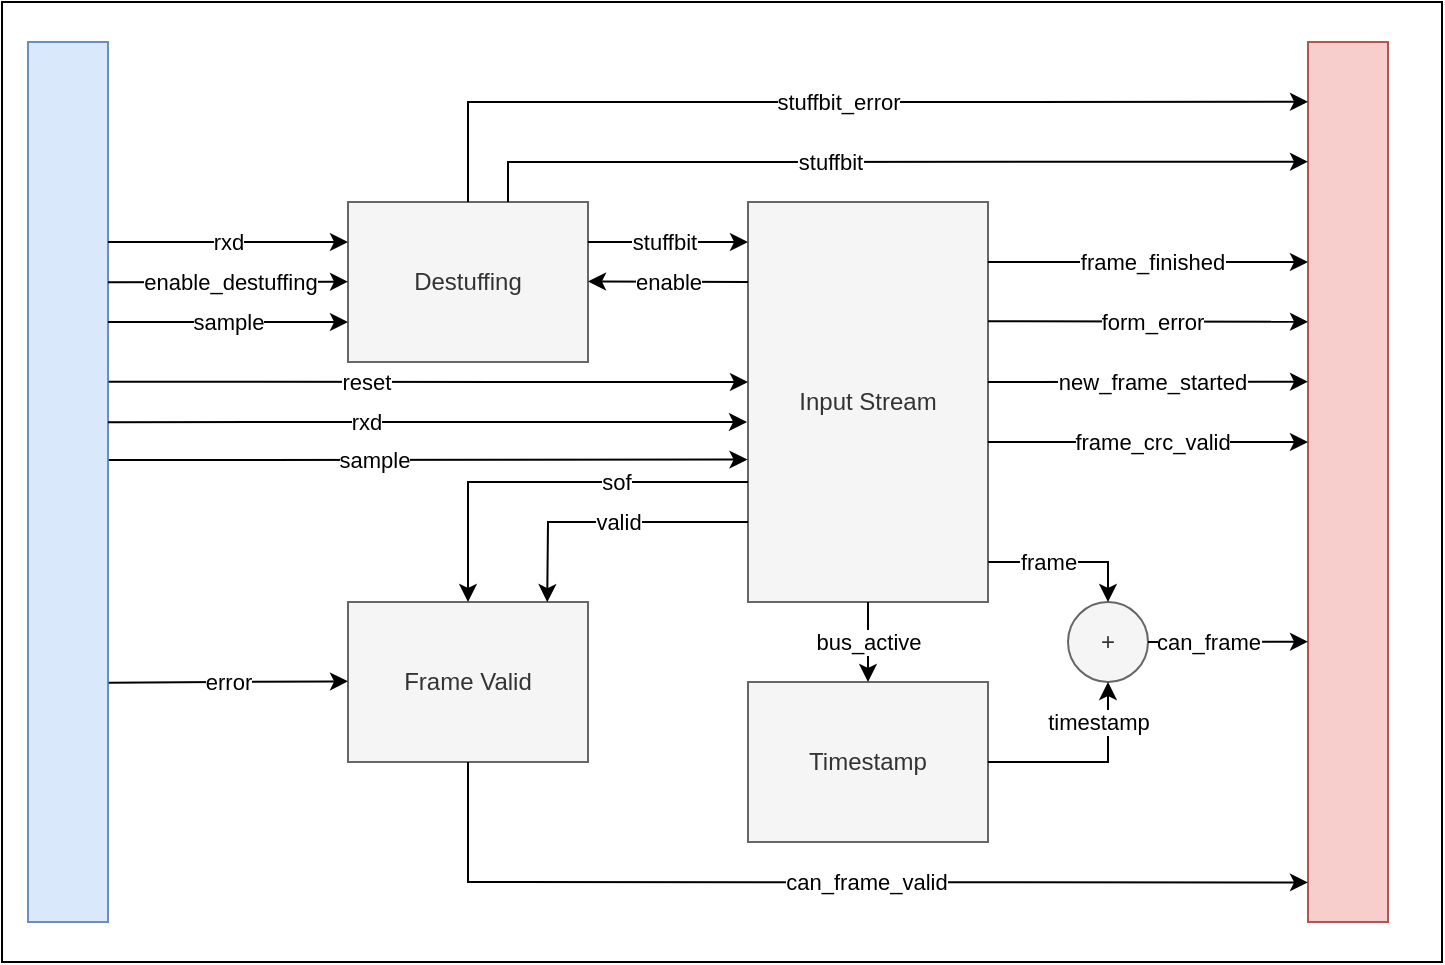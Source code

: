 <mxfile version="24.7.17">
  <diagram name="Seite-1" id="mmVFbm4cMAVVyecQt9Rj">
    <mxGraphModel dx="1434" dy="835" grid="1" gridSize="10" guides="1" tooltips="1" connect="1" arrows="1" fold="1" page="1" pageScale="1" pageWidth="827" pageHeight="1169" math="0" shadow="0">
      <root>
        <mxCell id="0" />
        <mxCell id="1" parent="0" />
        <mxCell id="66y-Tx_UTebIJxqHwfio-60" value="" style="rounded=0;whiteSpace=wrap;html=1;" parent="1" vertex="1">
          <mxGeometry x="107" y="180" width="720" height="480" as="geometry" />
        </mxCell>
        <mxCell id="66y-Tx_UTebIJxqHwfio-1" value="Destuffing" style="rounded=0;whiteSpace=wrap;html=1;fillColor=#f5f5f5;fontColor=#333333;strokeColor=#666666;" parent="1" vertex="1">
          <mxGeometry x="280" y="280" width="120" height="80" as="geometry" />
        </mxCell>
        <mxCell id="66y-Tx_UTebIJxqHwfio-2" value="Timestamp" style="rounded=0;whiteSpace=wrap;html=1;fillColor=#f5f5f5;fontColor=#333333;strokeColor=#666666;" parent="1" vertex="1">
          <mxGeometry x="480" y="520" width="120" height="80" as="geometry" />
        </mxCell>
        <mxCell id="66y-Tx_UTebIJxqHwfio-3" value="Input Stream" style="rounded=0;whiteSpace=wrap;html=1;fillColor=#f5f5f5;fontColor=#333333;strokeColor=#666666;" parent="1" vertex="1">
          <mxGeometry x="480" y="280" width="120" height="200" as="geometry" />
        </mxCell>
        <mxCell id="66y-Tx_UTebIJxqHwfio-4" value="Frame Valid" style="rounded=0;whiteSpace=wrap;html=1;fillColor=#f5f5f5;fontColor=#333333;strokeColor=#666666;" parent="1" vertex="1">
          <mxGeometry x="280" y="480" width="120" height="80" as="geometry" />
        </mxCell>
        <mxCell id="66y-Tx_UTebIJxqHwfio-5" value="" style="rounded=0;whiteSpace=wrap;html=1;fillColor=#dae8fc;strokeColor=#6c8ebf;" parent="1" vertex="1">
          <mxGeometry x="120" y="200" width="40" height="440" as="geometry" />
        </mxCell>
        <mxCell id="66y-Tx_UTebIJxqHwfio-6" value="c&lt;span style=&quot;color: rgba(0, 0, 0, 0); font-family: monospace; font-size: 0px; text-align: start; background-color: rgb(251, 251, 251);&quot;&gt;%3CmxGraphModel%3E%3Croot%3E%3CmxCell%20id%3D%220%22%2F%3E%3CmxCell%20id%3D%221%22%20parent%3D%220%22%2F%3E%3CmxCell%20id%3D%222%22%20value%3D%22Timestamp%22%20style%3D%22rounded%3D0%3BwhiteSpace%3Dwrap%3Bhtml%3D1%3BfillColor%3D%23f5f5f5%3BfontColor%3D%23333333%3BstrokeColor%3D%23666666%3B%22%20vertex%3D%221%22%20parent%3D%221%22%3E%3CmxGeometry%20x%3D%22280%22%20y%3D%22440%22%20width%3D%22120%22%20height%3D%2280%22%20as%3D%22geometry%22%2F%3E%3C%2FmxCell%3E%3C%2Froot%3E%3C%2FmxGraphModel%3E&lt;/span&gt;" style="endArrow=classic;html=1;rounded=0;exitX=1.096;exitY=0.226;exitDx=0;exitDy=0;exitPerimeter=0;" parent="1" edge="1">
          <mxGeometry width="50" height="50" relative="1" as="geometry">
            <mxPoint x="160.0" y="300.0" as="sourcePoint" />
            <mxPoint x="280" y="300" as="targetPoint" />
          </mxGeometry>
        </mxCell>
        <mxCell id="66y-Tx_UTebIJxqHwfio-7" value="rxd" style="edgeLabel;html=1;align=center;verticalAlign=middle;resizable=0;points=[];" parent="66y-Tx_UTebIJxqHwfio-6" vertex="1" connectable="0">
          <mxGeometry x="0.109" relative="1" as="geometry">
            <mxPoint x="-7" as="offset" />
          </mxGeometry>
        </mxCell>
        <mxCell id="66y-Tx_UTebIJxqHwfio-8" value="c&lt;span style=&quot;color: rgba(0, 0, 0, 0); font-family: monospace; font-size: 0px; text-align: start; background-color: rgb(251, 251, 251);&quot;&gt;%3CmxGraphModel%3E%3Croot%3E%3CmxCell%20id%3D%220%22%2F%3E%3CmxCell%20id%3D%221%22%20parent%3D%220%22%2F%3E%3CmxCell%20id%3D%222%22%20value%3D%22Timestamp%22%20style%3D%22rounded%3D0%3BwhiteSpace%3Dwrap%3Bhtml%3D1%3BfillColor%3D%23f5f5f5%3BfontColor%3D%23333333%3BstrokeColor%3D%23666666%3B%22%20vertex%3D%221%22%20parent%3D%221%22%3E%3CmxGeometry%20x%3D%22280%22%20y%3D%22440%22%20width%3D%22120%22%20height%3D%2280%22%20as%3D%22geometry%22%2F%3E%3C%2FmxCell%3E%3C%2Froot%3E%3C%2FmxGraphModel%3E&lt;/span&gt;" style="endArrow=classic;html=1;rounded=0;" parent="1" edge="1">
          <mxGeometry width="50" height="50" relative="1" as="geometry">
            <mxPoint x="160" y="340" as="sourcePoint" />
            <mxPoint x="280" y="340" as="targetPoint" />
          </mxGeometry>
        </mxCell>
        <mxCell id="66y-Tx_UTebIJxqHwfio-9" value="sample" style="edgeLabel;html=1;align=center;verticalAlign=middle;resizable=0;points=[];" parent="66y-Tx_UTebIJxqHwfio-8" vertex="1" connectable="0">
          <mxGeometry x="0.109" relative="1" as="geometry">
            <mxPoint x="-7" as="offset" />
          </mxGeometry>
        </mxCell>
        <mxCell id="66y-Tx_UTebIJxqHwfio-10" value="" style="endArrow=classic;html=1;rounded=0;" parent="1" edge="1">
          <mxGeometry width="50" height="50" relative="1" as="geometry">
            <mxPoint x="160" y="320.1" as="sourcePoint" />
            <mxPoint x="280" y="319.86" as="targetPoint" />
          </mxGeometry>
        </mxCell>
        <mxCell id="66y-Tx_UTebIJxqHwfio-11" value="enable_destuffing" style="edgeLabel;html=1;align=center;verticalAlign=middle;resizable=0;points=[];" parent="66y-Tx_UTebIJxqHwfio-10" vertex="1" connectable="0">
          <mxGeometry x="0.109" relative="1" as="geometry">
            <mxPoint x="-6" as="offset" />
          </mxGeometry>
        </mxCell>
        <mxCell id="66y-Tx_UTebIJxqHwfio-12" value="c&lt;span style=&quot;color: rgba(0, 0, 0, 0); font-family: monospace; font-size: 0px; text-align: start; background-color: rgb(251, 251, 251);&quot;&gt;%3CmxGraphModel%3E%3Croot%3E%3CmxCell%20id%3D%220%22%2F%3E%3CmxCell%20id%3D%221%22%20parent%3D%220%22%2F%3E%3CmxCell%20id%3D%222%22%20value%3D%22Timestamp%22%20style%3D%22rounded%3D0%3BwhiteSpace%3Dwrap%3Bhtml%3D1%3BfillColor%3D%23f5f5f5%3BfontColor%3D%23333333%3BstrokeColor%3D%23666666%3B%22%20vertex%3D%221%22%20parent%3D%221%22%3E%3CmxGeometry%20x%3D%22280%22%20y%3D%22440%22%20width%3D%22120%22%20height%3D%2280%22%20as%3D%22geometry%22%2F%3E%3C%2FmxCell%3E%3C%2Froot%3E%3C%2FmxGraphModel%3E&lt;/span&gt;" style="endArrow=classic;html=1;rounded=0;" parent="1" edge="1">
          <mxGeometry width="50" height="50" relative="1" as="geometry">
            <mxPoint x="400" y="300" as="sourcePoint" />
            <mxPoint x="480" y="300" as="targetPoint" />
          </mxGeometry>
        </mxCell>
        <mxCell id="66y-Tx_UTebIJxqHwfio-13" value="stuffbit" style="edgeLabel;html=1;align=center;verticalAlign=middle;resizable=0;points=[];" parent="66y-Tx_UTebIJxqHwfio-12" vertex="1" connectable="0">
          <mxGeometry x="0.109" relative="1" as="geometry">
            <mxPoint x="-7" as="offset" />
          </mxGeometry>
        </mxCell>
        <mxCell id="66y-Tx_UTebIJxqHwfio-14" value="" style="rounded=0;whiteSpace=wrap;html=1;fillColor=#f8cecc;strokeColor=#b85450;" parent="1" vertex="1">
          <mxGeometry x="760" y="200" width="40" height="440" as="geometry" />
        </mxCell>
        <mxCell id="66y-Tx_UTebIJxqHwfio-15" value="" style="endArrow=classic;html=1;rounded=0;entryX=0;entryY=0.136;entryDx=0;entryDy=0;entryPerimeter=0;" parent="1" target="66y-Tx_UTebIJxqHwfio-14" edge="1">
          <mxGeometry width="50" height="50" relative="1" as="geometry">
            <mxPoint x="360" y="280" as="sourcePoint" />
            <mxPoint x="720" y="260" as="targetPoint" />
            <Array as="points">
              <mxPoint x="360" y="260" />
            </Array>
          </mxGeometry>
        </mxCell>
        <mxCell id="66y-Tx_UTebIJxqHwfio-16" value="stuffbit" style="edgeLabel;html=1;align=center;verticalAlign=middle;resizable=0;points=[];" parent="66y-Tx_UTebIJxqHwfio-15" vertex="1" connectable="0">
          <mxGeometry x="0.109" relative="1" as="geometry">
            <mxPoint x="-52" as="offset" />
          </mxGeometry>
        </mxCell>
        <mxCell id="66y-Tx_UTebIJxqHwfio-17" value="stuffbit_error" style="endArrow=classic;html=1;rounded=0;exitX=0.5;exitY=0;exitDx=0;exitDy=0;entryX=0;entryY=0.068;entryDx=0;entryDy=0;entryPerimeter=0;" parent="1" source="66y-Tx_UTebIJxqHwfio-1" target="66y-Tx_UTebIJxqHwfio-14" edge="1">
          <mxGeometry width="50" height="50" relative="1" as="geometry">
            <mxPoint x="360" y="250" as="sourcePoint" />
            <mxPoint x="720" y="230" as="targetPoint" />
            <Array as="points">
              <mxPoint x="340" y="230" />
            </Array>
          </mxGeometry>
        </mxCell>
        <mxCell id="66y-Tx_UTebIJxqHwfio-19" value="" style="endArrow=classic;html=1;rounded=0;entryX=0.5;entryY=0;entryDx=0;entryDy=0;" parent="1" target="66y-Tx_UTebIJxqHwfio-2" edge="1">
          <mxGeometry width="50" height="50" relative="1" as="geometry">
            <mxPoint x="540" y="480" as="sourcePoint" />
            <mxPoint x="539.71" y="509.76" as="targetPoint" />
          </mxGeometry>
        </mxCell>
        <mxCell id="66y-Tx_UTebIJxqHwfio-20" value="bus_active" style="edgeLabel;html=1;align=center;verticalAlign=middle;resizable=0;points=[];" parent="66y-Tx_UTebIJxqHwfio-19" vertex="1" connectable="0">
          <mxGeometry x="0.109" relative="1" as="geometry">
            <mxPoint y="-2" as="offset" />
          </mxGeometry>
        </mxCell>
        <mxCell id="66y-Tx_UTebIJxqHwfio-21" value="" style="endArrow=classic;html=1;rounded=0;entryX=-0.004;entryY=0.55;entryDx=0;entryDy=0;entryPerimeter=0;exitX=1;exitY=0.432;exitDx=0;exitDy=0;exitPerimeter=0;" parent="1" source="66y-Tx_UTebIJxqHwfio-5" target="66y-Tx_UTebIJxqHwfio-3" edge="1">
          <mxGeometry width="50" height="50" relative="1" as="geometry">
            <mxPoint x="200" y="390" as="sourcePoint" />
            <mxPoint x="480" y="401.2" as="targetPoint" />
            <Array as="points">
              <mxPoint x="430" y="390" />
              <mxPoint x="440" y="390" />
              <mxPoint x="460" y="390" />
            </Array>
          </mxGeometry>
        </mxCell>
        <mxCell id="66y-Tx_UTebIJxqHwfio-23" value="rxd" style="edgeLabel;html=1;align=center;verticalAlign=middle;resizable=0;points=[];" parent="66y-Tx_UTebIJxqHwfio-21" vertex="1" connectable="0">
          <mxGeometry x="0.022" y="-2" relative="1" as="geometry">
            <mxPoint x="-35" y="-2" as="offset" />
          </mxGeometry>
        </mxCell>
        <mxCell id="66y-Tx_UTebIJxqHwfio-29" value="c&lt;span style=&quot;color: rgba(0, 0, 0, 0); font-family: monospace; font-size: 0px; text-align: start; background-color: rgb(251, 251, 251);&quot;&gt;%3CmxGraphModel%3E%3Croot%3E%3CmxCell%20id%3D%220%22%2F%3E%3CmxCell%20id%3D%221%22%20parent%3D%220%22%2F%3E%3CmxCell%20id%3D%222%22%20value%3D%22Timestamp%22%20style%3D%22rounded%3D0%3BwhiteSpace%3Dwrap%3Bhtml%3D1%3BfillColor%3D%23f5f5f5%3BfontColor%3D%23333333%3BstrokeColor%3D%23666666%3B%22%20vertex%3D%221%22%20parent%3D%221%22%3E%3CmxGeometry%20x%3D%22280%22%20y%3D%22440%22%20width%3D%22120%22%20height%3D%2280%22%20as%3D%22geometry%22%2F%3E%3C%2FmxCell%3E%3C%2Froot%3E%3C%2FmxGraphModel%3E&lt;/span&gt;" style="endArrow=classic;html=1;rounded=0;entryX=0;entryY=0.25;entryDx=0;entryDy=0;" parent="1" target="66y-Tx_UTebIJxqHwfio-14" edge="1">
          <mxGeometry width="50" height="50" relative="1" as="geometry">
            <mxPoint x="600" y="310" as="sourcePoint" />
            <mxPoint x="720" y="310" as="targetPoint" />
          </mxGeometry>
        </mxCell>
        <mxCell id="66y-Tx_UTebIJxqHwfio-30" value="frame_finished" style="edgeLabel;html=1;align=center;verticalAlign=middle;resizable=0;points=[];" parent="66y-Tx_UTebIJxqHwfio-29" vertex="1" connectable="0">
          <mxGeometry x="0.109" relative="1" as="geometry">
            <mxPoint x="-7" as="offset" />
          </mxGeometry>
        </mxCell>
        <mxCell id="66y-Tx_UTebIJxqHwfio-32" value="c&lt;span style=&quot;color: rgba(0, 0, 0, 0); font-family: monospace; font-size: 0px; text-align: start; background-color: rgb(251, 251, 251);&quot;&gt;%3CmxGraphModel%3E%3Croot%3E%3CmxCell%20id%3D%220%22%2F%3E%3CmxCell%20id%3D%221%22%20parent%3D%220%22%2F%3E%3CmxCell%20id%3D%222%22%20value%3D%22Timestamp%22%20style%3D%22rounded%3D0%3BwhiteSpace%3Dwrap%3Bhtml%3D1%3BfillColor%3D%23f5f5f5%3BfontColor%3D%23333333%3BstrokeColor%3D%23666666%3B%22%20vertex%3D%221%22%20parent%3D%221%22%3E%3CmxGeometry%20x%3D%22280%22%20y%3D%22440%22%20width%3D%22120%22%20height%3D%2280%22%20as%3D%22geometry%22%2F%3E%3C%2FmxCell%3E%3C%2Froot%3E%3C%2FmxGraphModel%3E&lt;/span&gt;" style="endArrow=classic;html=1;rounded=0;entryX=0;entryY=0.318;entryDx=0;entryDy=0;entryPerimeter=0;" parent="1" target="66y-Tx_UTebIJxqHwfio-14" edge="1">
          <mxGeometry width="50" height="50" relative="1" as="geometry">
            <mxPoint x="600" y="339.66" as="sourcePoint" />
            <mxPoint x="720" y="339.66" as="targetPoint" />
          </mxGeometry>
        </mxCell>
        <mxCell id="66y-Tx_UTebIJxqHwfio-33" value="form_error" style="edgeLabel;html=1;align=center;verticalAlign=middle;resizable=0;points=[];" parent="66y-Tx_UTebIJxqHwfio-32" vertex="1" connectable="0">
          <mxGeometry x="0.109" relative="1" as="geometry">
            <mxPoint x="-7" as="offset" />
          </mxGeometry>
        </mxCell>
        <mxCell id="66y-Tx_UTebIJxqHwfio-34" value="enable" style="endArrow=classic;html=1;rounded=0;" parent="1" edge="1">
          <mxGeometry width="50" height="50" relative="1" as="geometry">
            <mxPoint x="480" y="320" as="sourcePoint" />
            <mxPoint x="400" y="319.71" as="targetPoint" />
          </mxGeometry>
        </mxCell>
        <mxCell id="66y-Tx_UTebIJxqHwfio-36" value="" style="endArrow=classic;html=1;rounded=0;entryX=0.5;entryY=0;entryDx=0;entryDy=0;" parent="1" target="66y-Tx_UTebIJxqHwfio-4" edge="1">
          <mxGeometry width="50" height="50" relative="1" as="geometry">
            <mxPoint x="480" y="420" as="sourcePoint" />
            <mxPoint x="320" y="420" as="targetPoint" />
            <Array as="points">
              <mxPoint x="340" y="420" />
            </Array>
          </mxGeometry>
        </mxCell>
        <mxCell id="66y-Tx_UTebIJxqHwfio-37" value="sof" style="edgeLabel;html=1;align=center;verticalAlign=middle;resizable=0;points=[];rotation=0;" parent="66y-Tx_UTebIJxqHwfio-36" vertex="1" connectable="0">
          <mxGeometry x="0.109" relative="1" as="geometry">
            <mxPoint x="45" as="offset" />
          </mxGeometry>
        </mxCell>
        <mxCell id="66y-Tx_UTebIJxqHwfio-39" value="c&lt;span style=&quot;color: rgba(0, 0, 0, 0); font-family: monospace; font-size: 0px; text-align: start; background-color: rgb(251, 251, 251);&quot;&gt;%3CmxGraphModel%3E%3Croot%3E%3CmxCell%20id%3D%220%22%2F%3E%3CmxCell%20id%3D%221%22%20parent%3D%220%22%2F%3E%3CmxCell%20id%3D%222%22%20value%3D%22Timestamp%22%20style%3D%22rounded%3D0%3BwhiteSpace%3Dwrap%3Bhtml%3D1%3BfillColor%3D%23f5f5f5%3BfontColor%3D%23333333%3BstrokeColor%3D%23666666%3B%22%20vertex%3D%221%22%20parent%3D%221%22%3E%3CmxGeometry%20x%3D%22280%22%20y%3D%22440%22%20width%3D%22120%22%20height%3D%2280%22%20as%3D%22geometry%22%2F%3E%3C%2FmxCell%3E%3C%2Froot%3E%3C%2FmxGraphModel%3E&lt;/span&gt;" style="endArrow=classic;html=1;rounded=0;entryX=0;entryY=0.386;entryDx=0;entryDy=0;entryPerimeter=0;" parent="1" target="66y-Tx_UTebIJxqHwfio-14" edge="1">
          <mxGeometry width="50" height="50" relative="1" as="geometry">
            <mxPoint x="600" y="370" as="sourcePoint" />
            <mxPoint x="720" y="370" as="targetPoint" />
          </mxGeometry>
        </mxCell>
        <mxCell id="66y-Tx_UTebIJxqHwfio-40" value="new_frame_started" style="edgeLabel;html=1;align=center;verticalAlign=middle;resizable=0;points=[];" parent="66y-Tx_UTebIJxqHwfio-39" vertex="1" connectable="0">
          <mxGeometry x="0.109" relative="1" as="geometry">
            <mxPoint x="-7" as="offset" />
          </mxGeometry>
        </mxCell>
        <mxCell id="66y-Tx_UTebIJxqHwfio-41" value="" style="endArrow=classic;html=1;rounded=0;entryX=0.83;entryY=0.001;entryDx=0;entryDy=0;entryPerimeter=0;" parent="1" target="66y-Tx_UTebIJxqHwfio-4" edge="1">
          <mxGeometry width="50" height="50" relative="1" as="geometry">
            <mxPoint x="480" y="440" as="sourcePoint" />
            <mxPoint x="360" y="440" as="targetPoint" />
            <Array as="points">
              <mxPoint x="380" y="440" />
            </Array>
          </mxGeometry>
        </mxCell>
        <mxCell id="66y-Tx_UTebIJxqHwfio-42" value="valid" style="edgeLabel;html=1;align=center;verticalAlign=middle;resizable=0;points=[];rotation=0;" parent="66y-Tx_UTebIJxqHwfio-41" vertex="1" connectable="0">
          <mxGeometry x="0.109" relative="1" as="geometry">
            <mxPoint x="12" as="offset" />
          </mxGeometry>
        </mxCell>
        <mxCell id="66y-Tx_UTebIJxqHwfio-43" value="c&lt;span style=&quot;color: rgba(0, 0, 0, 0); font-family: monospace; font-size: 0px; text-align: start; background-color: rgb(251, 251, 251);&quot;&gt;%3CmxGraphModel%3E%3Croot%3E%3CmxCell%20id%3D%220%22%2F%3E%3CmxCell%20id%3D%221%22%20parent%3D%220%22%2F%3E%3CmxCell%20id%3D%222%22%20value%3D%22Timestamp%22%20style%3D%22rounded%3D0%3BwhiteSpace%3Dwrap%3Bhtml%3D1%3BfillColor%3D%23f5f5f5%3BfontColor%3D%23333333%3BstrokeColor%3D%23666666%3B%22%20vertex%3D%221%22%20parent%3D%221%22%3E%3CmxGeometry%20x%3D%22280%22%20y%3D%22440%22%20width%3D%22120%22%20height%3D%2280%22%20as%3D%22geometry%22%2F%3E%3C%2FmxCell%3E%3C%2Froot%3E%3C%2FmxGraphModel%3E&lt;/span&gt;" style="endArrow=classic;html=1;rounded=0;exitX=0.5;exitY=1;exitDx=0;exitDy=0;entryX=0;entryY=0.955;entryDx=0;entryDy=0;entryPerimeter=0;" parent="1" source="66y-Tx_UTebIJxqHwfio-4" target="66y-Tx_UTebIJxqHwfio-14" edge="1">
          <mxGeometry width="50" height="50" relative="1" as="geometry">
            <mxPoint x="354" y="620" as="sourcePoint" />
            <mxPoint x="720" y="620" as="targetPoint" />
            <Array as="points">
              <mxPoint x="340" y="620" />
            </Array>
          </mxGeometry>
        </mxCell>
        <mxCell id="66y-Tx_UTebIJxqHwfio-44" value="can_frame_valid" style="edgeLabel;html=1;align=center;verticalAlign=middle;resizable=0;points=[];" parent="66y-Tx_UTebIJxqHwfio-43" vertex="1" connectable="0">
          <mxGeometry x="0.109" relative="1" as="geometry">
            <mxPoint x="-7" as="offset" />
          </mxGeometry>
        </mxCell>
        <mxCell id="66y-Tx_UTebIJxqHwfio-47" value="c&lt;span style=&quot;color: rgba(0, 0, 0, 0); font-family: monospace; font-size: 0px; text-align: start; background-color: rgb(251, 251, 251);&quot;&gt;%3CmxGraphModel%3E%3Croot%3E%3CmxCell%20id%3D%220%22%2F%3E%3CmxCell%20id%3D%221%22%20parent%3D%220%22%2F%3E%3CmxCell%20id%3D%222%22%20value%3D%22Timestamp%22%20style%3D%22rounded%3D0%3BwhiteSpace%3Dwrap%3Bhtml%3D1%3BfillColor%3D%23f5f5f5%3BfontColor%3D%23333333%3BstrokeColor%3D%23666666%3B%22%20vertex%3D%221%22%20parent%3D%221%22%3E%3CmxGeometry%20x%3D%22280%22%20y%3D%22440%22%20width%3D%22120%22%20height%3D%2280%22%20as%3D%22geometry%22%2F%3E%3C%2FmxCell%3E%3C%2Froot%3E%3C%2FmxGraphModel%3E&lt;/span&gt;" style="endArrow=classic;html=1;rounded=0;exitX=1.009;exitY=0.728;exitDx=0;exitDy=0;exitPerimeter=0;" parent="1" source="66y-Tx_UTebIJxqHwfio-5" edge="1">
          <mxGeometry width="50" height="50" relative="1" as="geometry">
            <mxPoint x="200" y="519.66" as="sourcePoint" />
            <mxPoint x="280" y="519.66" as="targetPoint" />
          </mxGeometry>
        </mxCell>
        <mxCell id="66y-Tx_UTebIJxqHwfio-48" value="error" style="edgeLabel;html=1;align=center;verticalAlign=middle;resizable=0;points=[];" parent="66y-Tx_UTebIJxqHwfio-47" vertex="1" connectable="0">
          <mxGeometry x="0.109" relative="1" as="geometry">
            <mxPoint x="-7" as="offset" />
          </mxGeometry>
        </mxCell>
        <mxCell id="66y-Tx_UTebIJxqHwfio-50" value="" style="endArrow=classic;html=1;rounded=0;entryX=-0.002;entryY=0.644;entryDx=0;entryDy=0;entryPerimeter=0;exitX=1.01;exitY=0.475;exitDx=0;exitDy=0;exitPerimeter=0;" parent="1" source="66y-Tx_UTebIJxqHwfio-5" target="66y-Tx_UTebIJxqHwfio-3" edge="1">
          <mxGeometry width="50" height="50" relative="1" as="geometry">
            <mxPoint x="200" y="409" as="sourcePoint" />
            <mxPoint x="280" y="399.76" as="targetPoint" />
          </mxGeometry>
        </mxCell>
        <mxCell id="66y-Tx_UTebIJxqHwfio-51" value="sample" style="edgeLabel;html=1;align=center;verticalAlign=middle;resizable=0;points=[];" parent="66y-Tx_UTebIJxqHwfio-50" vertex="1" connectable="0">
          <mxGeometry x="0.109" relative="1" as="geometry">
            <mxPoint x="-45" as="offset" />
          </mxGeometry>
        </mxCell>
        <mxCell id="66y-Tx_UTebIJxqHwfio-52" value="+" style="ellipse;whiteSpace=wrap;html=1;aspect=fixed;fillColor=#f5f5f5;fontColor=#333333;strokeColor=#666666;" parent="1" vertex="1">
          <mxGeometry x="640" y="480" width="40" height="40" as="geometry" />
        </mxCell>
        <mxCell id="66y-Tx_UTebIJxqHwfio-53" value="" style="endArrow=classic;html=1;rounded=0;exitX=1.001;exitY=0.9;exitDx=0;exitDy=0;exitPerimeter=0;entryX=0.5;entryY=0;entryDx=0;entryDy=0;" parent="1" source="66y-Tx_UTebIJxqHwfio-3" target="66y-Tx_UTebIJxqHwfio-52" edge="1">
          <mxGeometry width="50" height="50" relative="1" as="geometry">
            <mxPoint x="620" y="440" as="sourcePoint" />
            <mxPoint x="660" y="460" as="targetPoint" />
            <Array as="points">
              <mxPoint x="660" y="460" />
            </Array>
          </mxGeometry>
        </mxCell>
        <mxCell id="66y-Tx_UTebIJxqHwfio-54" value="frame" style="edgeLabel;html=1;align=center;verticalAlign=middle;resizable=0;points=[];" parent="66y-Tx_UTebIJxqHwfio-53" vertex="1" connectable="0">
          <mxGeometry x="-0.263" relative="1" as="geometry">
            <mxPoint as="offset" />
          </mxGeometry>
        </mxCell>
        <mxCell id="66y-Tx_UTebIJxqHwfio-55" value="" style="endArrow=classic;html=1;rounded=0;entryX=0.5;entryY=1;entryDx=0;entryDy=0;" parent="1" target="66y-Tx_UTebIJxqHwfio-52" edge="1">
          <mxGeometry width="50" height="50" relative="1" as="geometry">
            <mxPoint x="600" y="560" as="sourcePoint" />
            <mxPoint x="650" y="510" as="targetPoint" />
            <Array as="points">
              <mxPoint x="660" y="560" />
            </Array>
          </mxGeometry>
        </mxCell>
        <mxCell id="66y-Tx_UTebIJxqHwfio-56" value="timestamp" style="edgeLabel;html=1;align=center;verticalAlign=middle;resizable=0;points=[];" parent="66y-Tx_UTebIJxqHwfio-55" vertex="1" connectable="0">
          <mxGeometry x="-0.555" y="-2" relative="1" as="geometry">
            <mxPoint x="33" y="-22" as="offset" />
          </mxGeometry>
        </mxCell>
        <mxCell id="66y-Tx_UTebIJxqHwfio-57" value="" style="endArrow=classic;html=1;rounded=0;entryX=0;entryY=0.636;entryDx=0;entryDy=0;entryPerimeter=0;" parent="1" edge="1">
          <mxGeometry width="50" height="50" relative="1" as="geometry">
            <mxPoint x="680" y="499.99" as="sourcePoint" />
            <mxPoint x="760" y="499.83" as="targetPoint" />
          </mxGeometry>
        </mxCell>
        <mxCell id="66y-Tx_UTebIJxqHwfio-58" value="can_frame" style="edgeLabel;html=1;align=center;verticalAlign=middle;resizable=0;points=[];" parent="66y-Tx_UTebIJxqHwfio-57" vertex="1" connectable="0">
          <mxGeometry x="-0.25" relative="1" as="geometry">
            <mxPoint as="offset" />
          </mxGeometry>
        </mxCell>
        <mxCell id="66y-Tx_UTebIJxqHwfio-61" value="" style="endArrow=classic;html=1;rounded=0;entryX=-0.004;entryY=0.55;entryDx=0;entryDy=0;entryPerimeter=0;exitX=1.008;exitY=0.386;exitDx=0;exitDy=0;exitPerimeter=0;" parent="1" source="66y-Tx_UTebIJxqHwfio-5" edge="1">
          <mxGeometry width="50" height="50" relative="1" as="geometry">
            <mxPoint x="200" y="370" as="sourcePoint" />
            <mxPoint x="480" y="370" as="targetPoint" />
            <Array as="points">
              <mxPoint x="430" y="370" />
              <mxPoint x="440" y="370" />
              <mxPoint x="460" y="370" />
            </Array>
          </mxGeometry>
        </mxCell>
        <mxCell id="66y-Tx_UTebIJxqHwfio-62" value="reset" style="edgeLabel;html=1;align=center;verticalAlign=middle;resizable=0;points=[];" parent="66y-Tx_UTebIJxqHwfio-61" vertex="1" connectable="0">
          <mxGeometry x="0.022" y="-2" relative="1" as="geometry">
            <mxPoint x="-35" y="-2" as="offset" />
          </mxGeometry>
        </mxCell>
        <mxCell id="cp1p4q3RWq7OZdqqR_l_-1" value="c&lt;span style=&quot;color: rgba(0, 0, 0, 0); font-family: monospace; font-size: 0px; text-align: start; background-color: rgb(251, 251, 251);&quot;&gt;%3CmxGraphModel%3E%3Croot%3E%3CmxCell%20id%3D%220%22%2F%3E%3CmxCell%20id%3D%221%22%20parent%3D%220%22%2F%3E%3CmxCell%20id%3D%222%22%20value%3D%22Timestamp%22%20style%3D%22rounded%3D0%3BwhiteSpace%3Dwrap%3Bhtml%3D1%3BfillColor%3D%23f5f5f5%3BfontColor%3D%23333333%3BstrokeColor%3D%23666666%3B%22%20vertex%3D%221%22%20parent%3D%221%22%3E%3CmxGeometry%20x%3D%22280%22%20y%3D%22440%22%20width%3D%22120%22%20height%3D%2280%22%20as%3D%22geometry%22%2F%3E%3C%2FmxCell%3E%3C%2Froot%3E%3C%2FmxGraphModel%3E&lt;/span&gt;" style="endArrow=classic;html=1;rounded=0;entryX=0;entryY=0.386;entryDx=0;entryDy=0;entryPerimeter=0;" edge="1" parent="1">
          <mxGeometry width="50" height="50" relative="1" as="geometry">
            <mxPoint x="600" y="400" as="sourcePoint" />
            <mxPoint x="760" y="400" as="targetPoint" />
          </mxGeometry>
        </mxCell>
        <mxCell id="cp1p4q3RWq7OZdqqR_l_-2" value="frame_crc_valid" style="edgeLabel;html=1;align=center;verticalAlign=middle;resizable=0;points=[];" vertex="1" connectable="0" parent="cp1p4q3RWq7OZdqqR_l_-1">
          <mxGeometry x="0.109" relative="1" as="geometry">
            <mxPoint x="-7" as="offset" />
          </mxGeometry>
        </mxCell>
      </root>
    </mxGraphModel>
  </diagram>
</mxfile>
